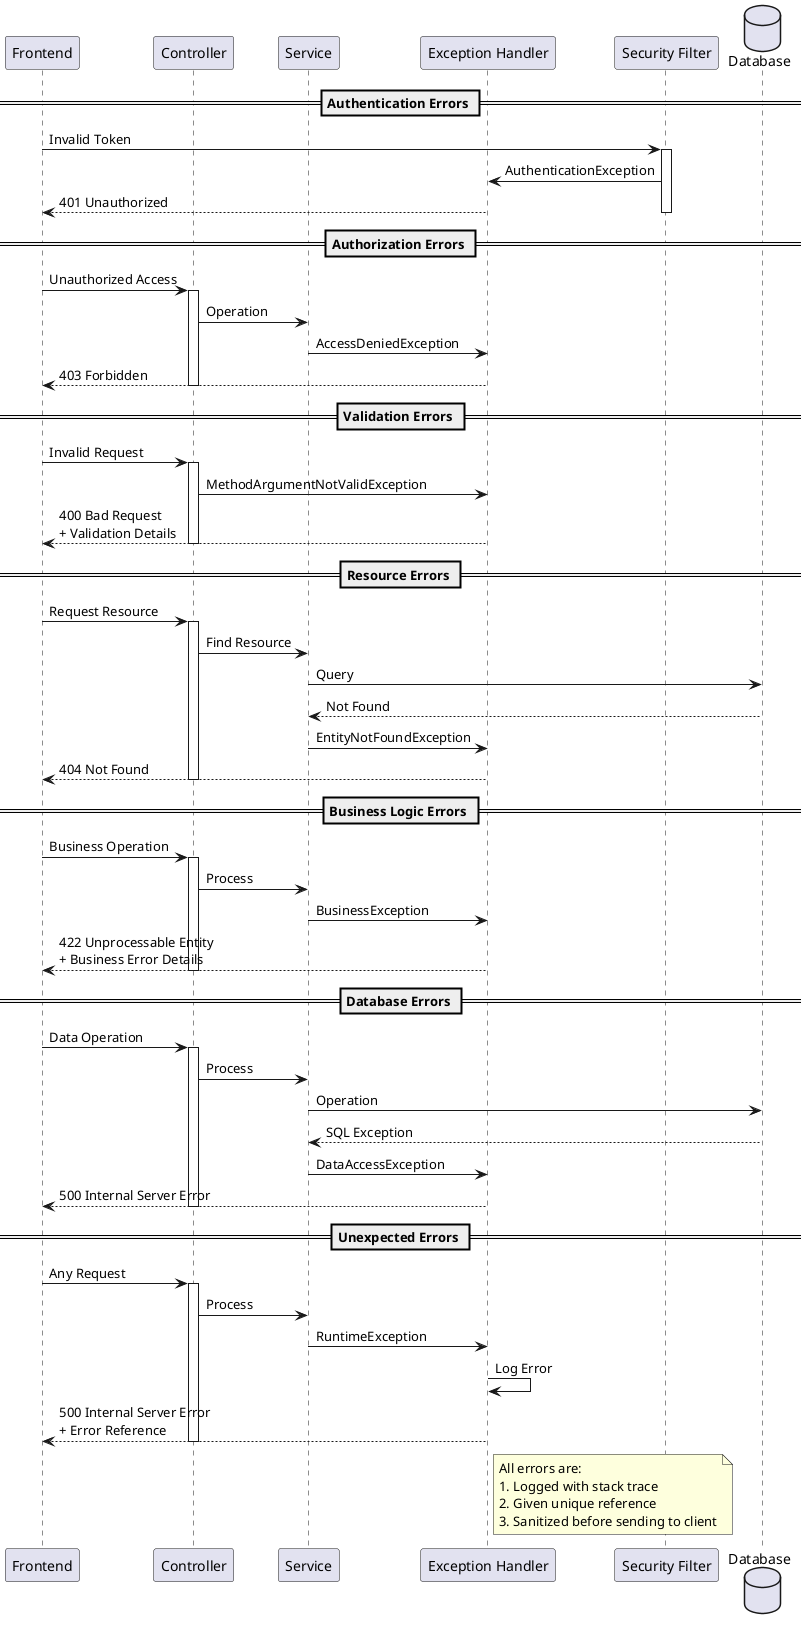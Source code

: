 @startuml Error Handling

skinparam backgroundColor white
skinparam handwritten false

participant "Frontend" as FE
participant "Controller" as CTRL
participant "Service" as SVC
participant "Exception Handler" as EH
participant "Security Filter" as SF
database "Database" as DB

== Authentication Errors ==
FE -> SF: Invalid Token
activate SF
SF -> EH: AuthenticationException
EH --> FE: 401 Unauthorized
deactivate SF

== Authorization Errors ==
FE -> CTRL: Unauthorized Access
activate CTRL
CTRL -> SVC: Operation
SVC -> EH: AccessDeniedException
EH --> FE: 403 Forbidden
deactivate CTRL

== Validation Errors ==
FE -> CTRL: Invalid Request
activate CTRL
CTRL -> EH: MethodArgumentNotValidException
EH --> FE: 400 Bad Request\n+ Validation Details
deactivate CTRL

== Resource Errors ==
FE -> CTRL: Request Resource
activate CTRL
CTRL -> SVC: Find Resource
SVC -> DB: Query
DB --> SVC: Not Found
SVC -> EH: EntityNotFoundException
EH --> FE: 404 Not Found
deactivate CTRL

== Business Logic Errors ==
FE -> CTRL: Business Operation
activate CTRL
CTRL -> SVC: Process
SVC -> EH: BusinessException
EH --> FE: 422 Unprocessable Entity\n+ Business Error Details
deactivate CTRL

== Database Errors ==
FE -> CTRL: Data Operation
activate CTRL
CTRL -> SVC: Process
SVC -> DB: Operation
DB --> SVC: SQL Exception
SVC -> EH: DataAccessException
EH --> FE: 500 Internal Server Error
deactivate CTRL

== Unexpected Errors ==
FE -> CTRL: Any Request
activate CTRL
CTRL -> SVC: Process
SVC -> EH: RuntimeException
EH -> EH: Log Error
EH --> FE: 500 Internal Server Error\n+ Error Reference
deactivate CTRL

note right of EH
  All errors are:
  1. Logged with stack trace
  2. Given unique reference
  3. Sanitized before sending to client
end note

@enduml 